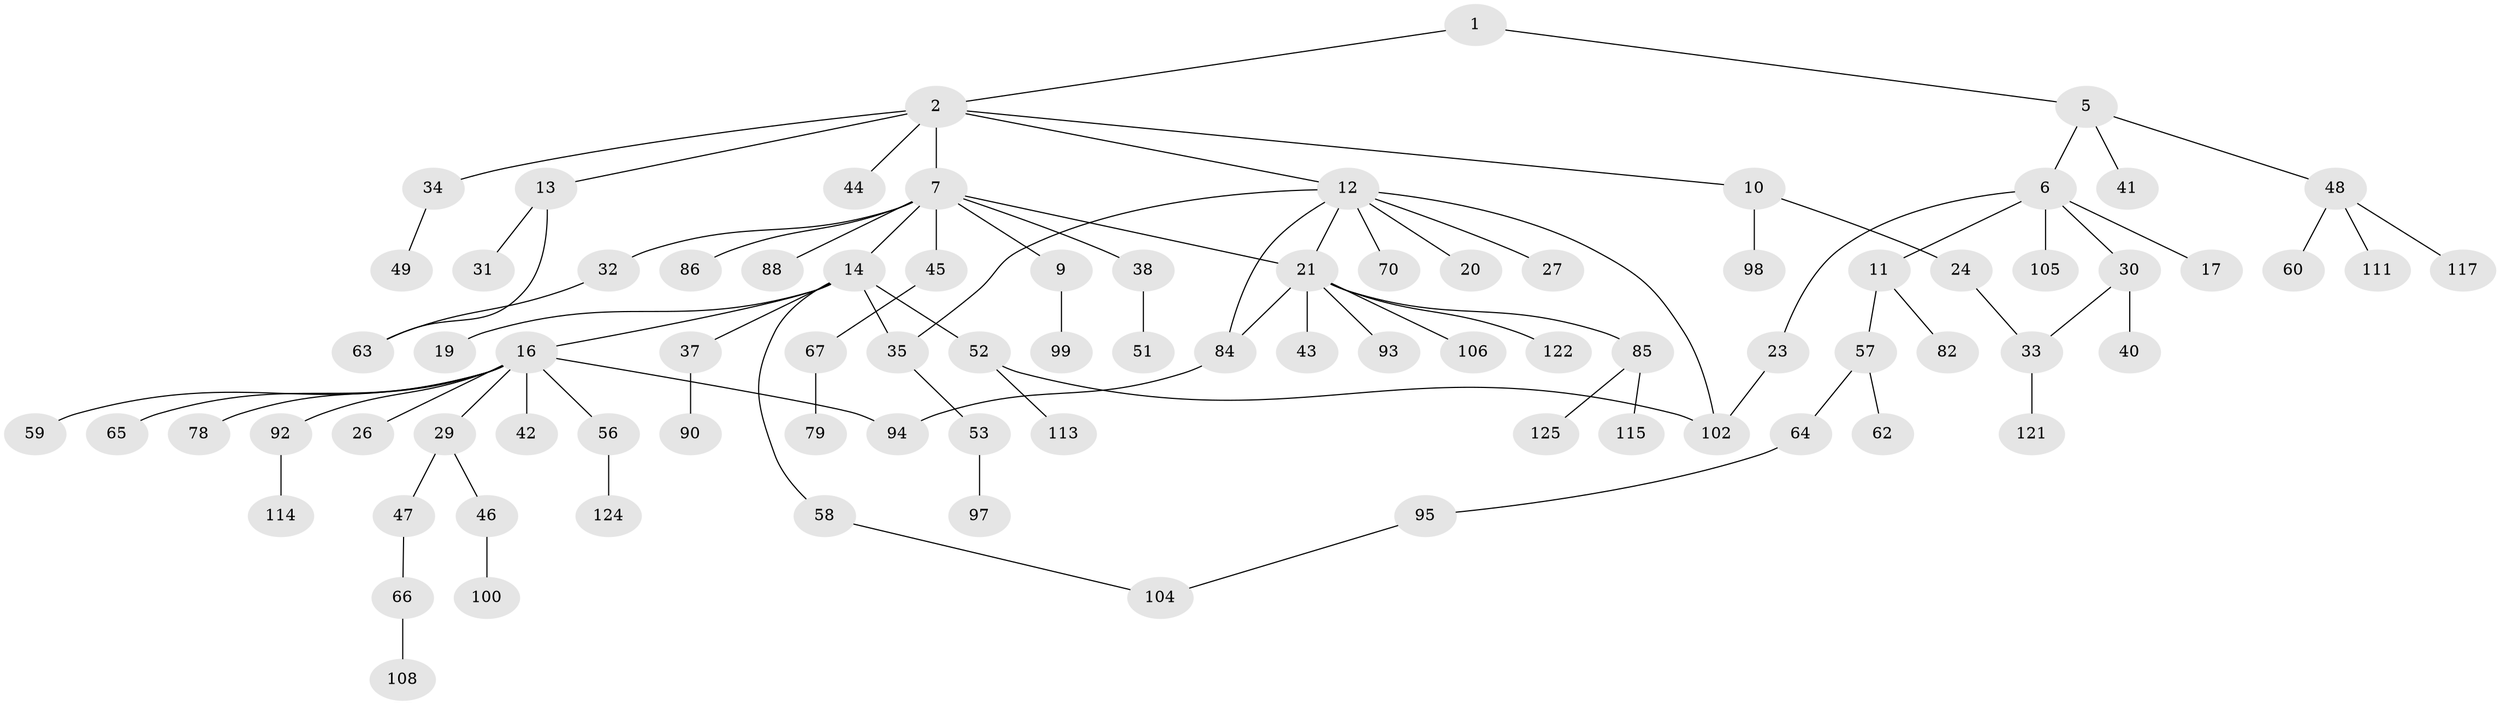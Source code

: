 // original degree distribution, {3: 0.192, 6: 0.04, 1: 0.456, 5: 0.016, 4: 0.064, 9: 0.008, 2: 0.224}
// Generated by graph-tools (version 1.1) at 2025/10/02/27/25 16:10:52]
// undirected, 84 vertices, 92 edges
graph export_dot {
graph [start="1"]
  node [color=gray90,style=filled];
  1 [super="+4"];
  2 [super="+3"];
  5 [super="+55"];
  6 [super="+8"];
  7 [super="+36"];
  9 [super="+69"];
  10 [super="+83"];
  11 [super="+54"];
  12 [super="+15"];
  13 [super="+89"];
  14 [super="+18"];
  16 [super="+25"];
  17 [super="+22"];
  19;
  20;
  21 [super="+77"];
  23 [super="+80"];
  24 [super="+28"];
  26 [super="+73"];
  27;
  29 [super="+50"];
  30 [super="+39"];
  31;
  32 [super="+112"];
  33;
  34 [super="+107"];
  35 [super="+74"];
  37 [super="+123"];
  38 [super="+76"];
  40;
  41;
  42 [super="+81"];
  43;
  44 [super="+118"];
  45 [super="+110"];
  46 [super="+72"];
  47;
  48 [super="+109"];
  49;
  51;
  52;
  53 [super="+75"];
  56;
  57 [super="+61"];
  58 [super="+71"];
  59;
  60;
  62 [super="+87"];
  63;
  64;
  65 [super="+116"];
  66 [super="+68"];
  67;
  70;
  78;
  79;
  82 [super="+103"];
  84 [super="+96"];
  85;
  86;
  88;
  90 [super="+91"];
  92 [super="+101"];
  93;
  94;
  95 [super="+119"];
  97;
  98;
  99;
  100;
  102;
  104 [super="+120"];
  105;
  106;
  108;
  111;
  113;
  114;
  115;
  117;
  121;
  122;
  124;
  125;
  1 -- 2;
  1 -- 5;
  2 -- 10;
  2 -- 13;
  2 -- 34;
  2 -- 44;
  2 -- 12;
  2 -- 7;
  5 -- 6;
  5 -- 41;
  5 -- 48;
  6 -- 11;
  6 -- 23;
  6 -- 17;
  6 -- 105;
  6 -- 30;
  7 -- 9;
  7 -- 14;
  7 -- 21;
  7 -- 32;
  7 -- 38;
  7 -- 45;
  7 -- 86;
  7 -- 88;
  9 -- 99;
  10 -- 24;
  10 -- 98;
  11 -- 82;
  11 -- 57;
  12 -- 84;
  12 -- 35;
  12 -- 20;
  12 -- 102;
  12 -- 70;
  12 -- 27;
  12 -- 21;
  13 -- 31;
  13 -- 63;
  14 -- 16;
  14 -- 52;
  14 -- 58;
  14 -- 19;
  14 -- 37;
  14 -- 35;
  16 -- 26;
  16 -- 56;
  16 -- 59;
  16 -- 78;
  16 -- 65;
  16 -- 42;
  16 -- 92;
  16 -- 29;
  16 -- 94;
  21 -- 43;
  21 -- 106;
  21 -- 84;
  21 -- 85;
  21 -- 122;
  21 -- 93;
  23 -- 102;
  24 -- 33;
  29 -- 46;
  29 -- 47;
  30 -- 40;
  30 -- 33;
  32 -- 63;
  33 -- 121;
  34 -- 49;
  35 -- 53;
  37 -- 90;
  38 -- 51;
  45 -- 67;
  46 -- 100;
  47 -- 66;
  48 -- 60;
  48 -- 117;
  48 -- 111;
  52 -- 113;
  52 -- 102;
  53 -- 97;
  56 -- 124;
  57 -- 62;
  57 -- 64;
  58 -- 104;
  64 -- 95;
  66 -- 108;
  67 -- 79;
  84 -- 94;
  85 -- 115;
  85 -- 125;
  92 -- 114;
  95 -- 104;
}

